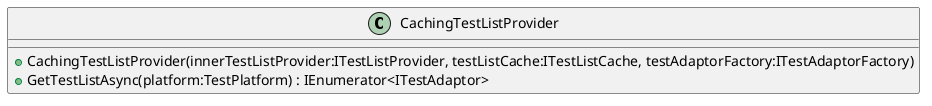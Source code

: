 @startuml
class CachingTestListProvider {
    + CachingTestListProvider(innerTestListProvider:ITestListProvider, testListCache:ITestListCache, testAdaptorFactory:ITestAdaptorFactory)
    + GetTestListAsync(platform:TestPlatform) : IEnumerator<ITestAdaptor>
}
@enduml

